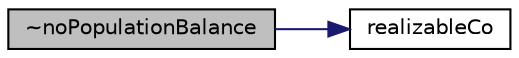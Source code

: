 digraph "~noPopulationBalance"
{
  bgcolor="transparent";
  edge [fontname="Helvetica",fontsize="10",labelfontname="Helvetica",labelfontsize="10"];
  node [fontname="Helvetica",fontsize="10",shape=record];
  rankdir="LR";
  Node1 [label="~noPopulationBalance",height=0.2,width=0.4,color="black", fillcolor="grey75", style="filled", fontcolor="black"];
  Node1 -> Node2 [color="midnightblue",fontsize="10",style="solid",fontname="Helvetica"];
  Node2 [label="realizableCo",height=0.2,width=0.4,color="black",URL="$a00116.html#a5bb437cbddedbf3f4b27f0e5de4e442d",tooltip="Return the maximum Courant number ensuring moment realizability. "];
}
